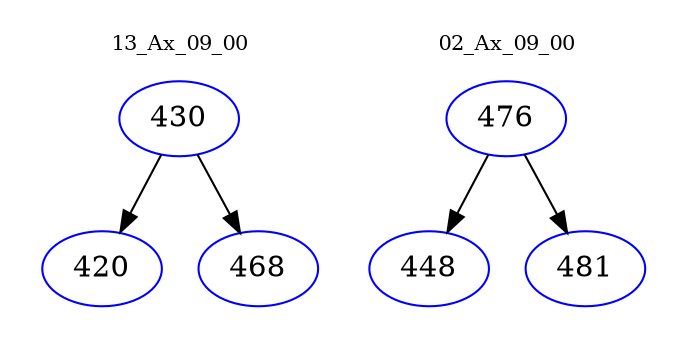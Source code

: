 digraph{
subgraph cluster_0 {
color = white
label = "13_Ax_09_00";
fontsize=10;
T0_430 [label="430", color="blue"]
T0_430 -> T0_420 [color="black"]
T0_420 [label="420", color="blue"]
T0_430 -> T0_468 [color="black"]
T0_468 [label="468", color="blue"]
}
subgraph cluster_1 {
color = white
label = "02_Ax_09_00";
fontsize=10;
T1_476 [label="476", color="blue"]
T1_476 -> T1_448 [color="black"]
T1_448 [label="448", color="blue"]
T1_476 -> T1_481 [color="black"]
T1_481 [label="481", color="blue"]
}
}
